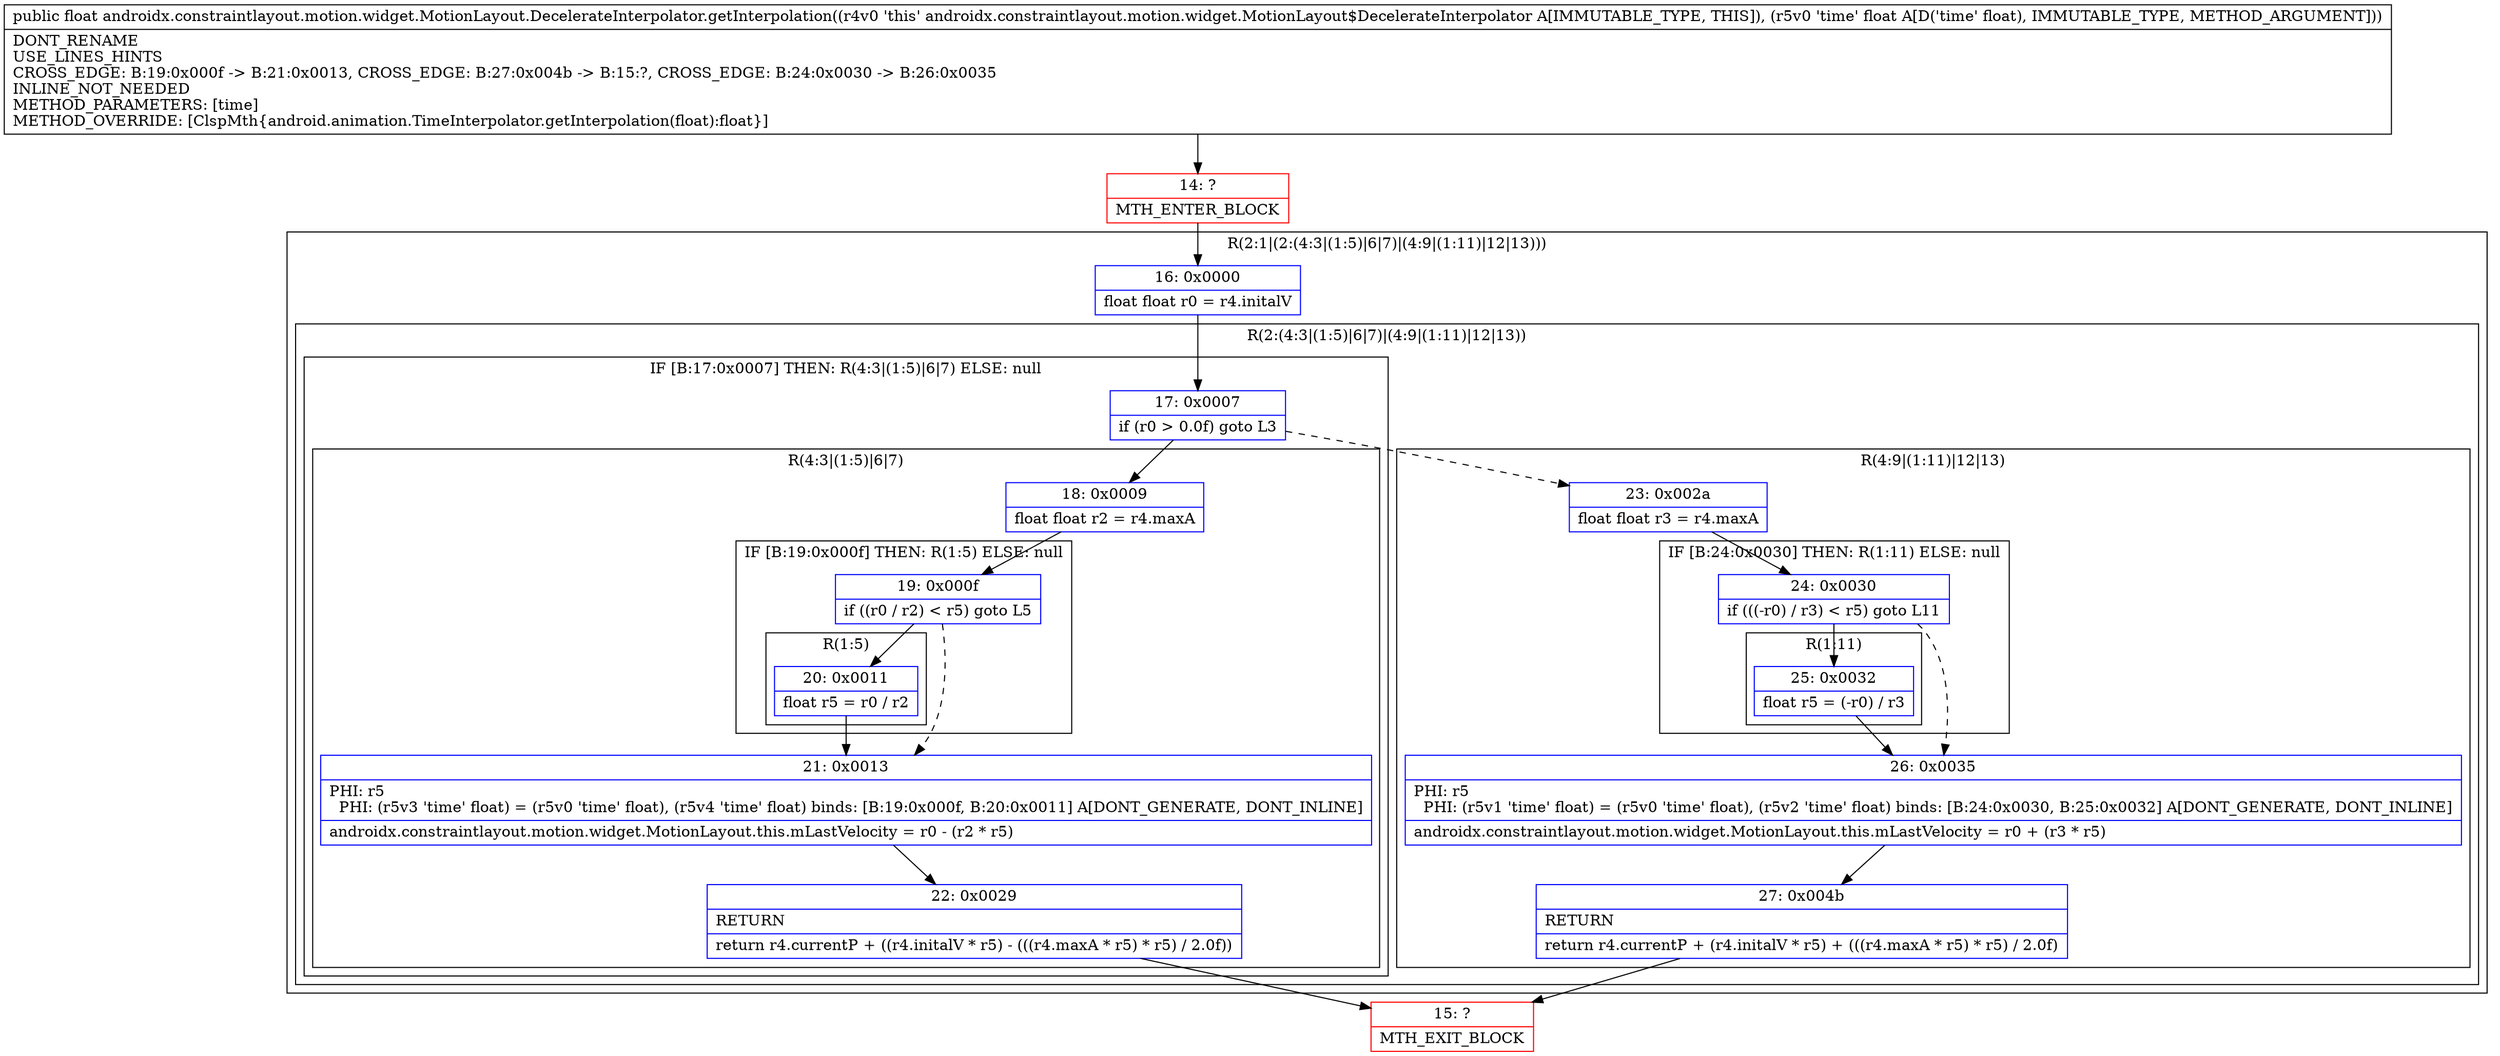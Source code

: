 digraph "CFG forandroidx.constraintlayout.motion.widget.MotionLayout.DecelerateInterpolator.getInterpolation(F)F" {
subgraph cluster_Region_675502802 {
label = "R(2:1|(2:(4:3|(1:5)|6|7)|(4:9|(1:11)|12|13)))";
node [shape=record,color=blue];
Node_16 [shape=record,label="{16\:\ 0x0000|float float r0 = r4.initalV\l}"];
subgraph cluster_Region_243743696 {
label = "R(2:(4:3|(1:5)|6|7)|(4:9|(1:11)|12|13))";
node [shape=record,color=blue];
subgraph cluster_IfRegion_2106897056 {
label = "IF [B:17:0x0007] THEN: R(4:3|(1:5)|6|7) ELSE: null";
node [shape=record,color=blue];
Node_17 [shape=record,label="{17\:\ 0x0007|if (r0 \> 0.0f) goto L3\l}"];
subgraph cluster_Region_1712633297 {
label = "R(4:3|(1:5)|6|7)";
node [shape=record,color=blue];
Node_18 [shape=record,label="{18\:\ 0x0009|float float r2 = r4.maxA\l}"];
subgraph cluster_IfRegion_632272710 {
label = "IF [B:19:0x000f] THEN: R(1:5) ELSE: null";
node [shape=record,color=blue];
Node_19 [shape=record,label="{19\:\ 0x000f|if ((r0 \/ r2) \< r5) goto L5\l}"];
subgraph cluster_Region_1412685903 {
label = "R(1:5)";
node [shape=record,color=blue];
Node_20 [shape=record,label="{20\:\ 0x0011|float r5 = r0 \/ r2\l}"];
}
}
Node_21 [shape=record,label="{21\:\ 0x0013|PHI: r5 \l  PHI: (r5v3 'time' float) = (r5v0 'time' float), (r5v4 'time' float) binds: [B:19:0x000f, B:20:0x0011] A[DONT_GENERATE, DONT_INLINE]\l|androidx.constraintlayout.motion.widget.MotionLayout.this.mLastVelocity = r0 \- (r2 * r5)\l}"];
Node_22 [shape=record,label="{22\:\ 0x0029|RETURN\l|return r4.currentP + ((r4.initalV * r5) \- (((r4.maxA * r5) * r5) \/ 2.0f))\l}"];
}
}
subgraph cluster_Region_771369502 {
label = "R(4:9|(1:11)|12|13)";
node [shape=record,color=blue];
Node_23 [shape=record,label="{23\:\ 0x002a|float float r3 = r4.maxA\l}"];
subgraph cluster_IfRegion_1045240321 {
label = "IF [B:24:0x0030] THEN: R(1:11) ELSE: null";
node [shape=record,color=blue];
Node_24 [shape=record,label="{24\:\ 0x0030|if (((\-r0) \/ r3) \< r5) goto L11\l}"];
subgraph cluster_Region_1711316745 {
label = "R(1:11)";
node [shape=record,color=blue];
Node_25 [shape=record,label="{25\:\ 0x0032|float r5 = (\-r0) \/ r3\l}"];
}
}
Node_26 [shape=record,label="{26\:\ 0x0035|PHI: r5 \l  PHI: (r5v1 'time' float) = (r5v0 'time' float), (r5v2 'time' float) binds: [B:24:0x0030, B:25:0x0032] A[DONT_GENERATE, DONT_INLINE]\l|androidx.constraintlayout.motion.widget.MotionLayout.this.mLastVelocity = r0 + (r3 * r5)\l}"];
Node_27 [shape=record,label="{27\:\ 0x004b|RETURN\l|return r4.currentP + (r4.initalV * r5) + (((r4.maxA * r5) * r5) \/ 2.0f)\l}"];
}
}
}
Node_14 [shape=record,color=red,label="{14\:\ ?|MTH_ENTER_BLOCK\l}"];
Node_15 [shape=record,color=red,label="{15\:\ ?|MTH_EXIT_BLOCK\l}"];
MethodNode[shape=record,label="{public float androidx.constraintlayout.motion.widget.MotionLayout.DecelerateInterpolator.getInterpolation((r4v0 'this' androidx.constraintlayout.motion.widget.MotionLayout$DecelerateInterpolator A[IMMUTABLE_TYPE, THIS]), (r5v0 'time' float A[D('time' float), IMMUTABLE_TYPE, METHOD_ARGUMENT]))  | DONT_RENAME\lUSE_LINES_HINTS\lCROSS_EDGE: B:19:0x000f \-\> B:21:0x0013, CROSS_EDGE: B:27:0x004b \-\> B:15:?, CROSS_EDGE: B:24:0x0030 \-\> B:26:0x0035\lINLINE_NOT_NEEDED\lMETHOD_PARAMETERS: [time]\lMETHOD_OVERRIDE: [ClspMth\{android.animation.TimeInterpolator.getInterpolation(float):float\}]\l}"];
MethodNode -> Node_14;Node_16 -> Node_17;
Node_17 -> Node_18;
Node_17 -> Node_23[style=dashed];
Node_18 -> Node_19;
Node_19 -> Node_20;
Node_19 -> Node_21[style=dashed];
Node_20 -> Node_21;
Node_21 -> Node_22;
Node_22 -> Node_15;
Node_23 -> Node_24;
Node_24 -> Node_25;
Node_24 -> Node_26[style=dashed];
Node_25 -> Node_26;
Node_26 -> Node_27;
Node_27 -> Node_15;
Node_14 -> Node_16;
}

